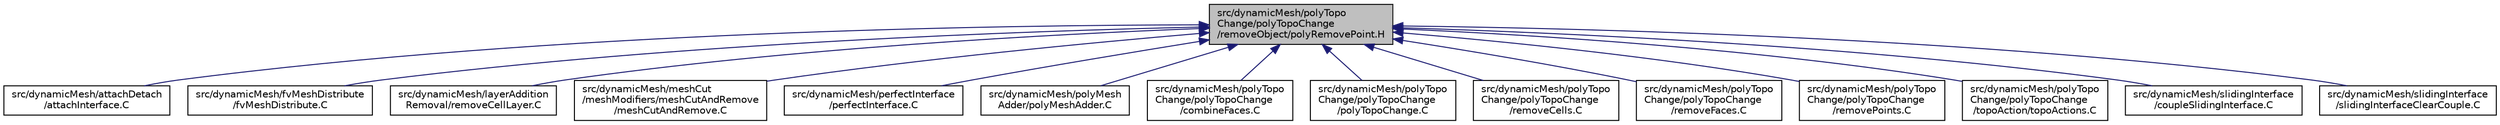 digraph "src/dynamicMesh/polyTopoChange/polyTopoChange/removeObject/polyRemovePoint.H"
{
  bgcolor="transparent";
  edge [fontname="Helvetica",fontsize="10",labelfontname="Helvetica",labelfontsize="10"];
  node [fontname="Helvetica",fontsize="10",shape=record];
  Node55 [label="src/dynamicMesh/polyTopo\lChange/polyTopoChange\l/removeObject/polyRemovePoint.H",height=0.2,width=0.4,color="black", fillcolor="grey75", style="filled", fontcolor="black"];
  Node55 -> Node56 [dir="back",color="midnightblue",fontsize="10",style="solid",fontname="Helvetica"];
  Node56 [label="src/dynamicMesh/attachDetach\l/attachInterface.C",height=0.2,width=0.4,color="black",URL="$a00374.html"];
  Node55 -> Node57 [dir="back",color="midnightblue",fontsize="10",style="solid",fontname="Helvetica"];
  Node57 [label="src/dynamicMesh/fvMeshDistribute\l/fvMeshDistribute.C",height=0.2,width=0.4,color="black",URL="$a00416.html"];
  Node55 -> Node58 [dir="back",color="midnightblue",fontsize="10",style="solid",fontname="Helvetica"];
  Node58 [label="src/dynamicMesh/layerAddition\lRemoval/removeCellLayer.C",height=0.2,width=0.4,color="black",URL="$a00452.html"];
  Node55 -> Node59 [dir="back",color="midnightblue",fontsize="10",style="solid",fontname="Helvetica"];
  Node59 [label="src/dynamicMesh/meshCut\l/meshModifiers/meshCutAndRemove\l/meshCutAndRemove.C",height=0.2,width=0.4,color="black",URL="$a00515.html"];
  Node55 -> Node60 [dir="back",color="midnightblue",fontsize="10",style="solid",fontname="Helvetica"];
  Node60 [label="src/dynamicMesh/perfectInterface\l/perfectInterface.C",height=0.2,width=0.4,color="black",URL="$a00644.html",tooltip="Best thing is probably to look at attachDetach which does almost exactly the same but for the geometr..."];
  Node55 -> Node61 [dir="back",color="midnightblue",fontsize="10",style="solid",fontname="Helvetica"];
  Node61 [label="src/dynamicMesh/polyMesh\lAdder/polyMeshAdder.C",height=0.2,width=0.4,color="black",URL="$a00674.html"];
  Node55 -> Node62 [dir="back",color="midnightblue",fontsize="10",style="solid",fontname="Helvetica"];
  Node62 [label="src/dynamicMesh/polyTopo\lChange/polyTopoChange\l/combineFaces.C",height=0.2,width=0.4,color="black",URL="$a00728.html"];
  Node55 -> Node63 [dir="back",color="midnightblue",fontsize="10",style="solid",fontname="Helvetica"];
  Node63 [label="src/dynamicMesh/polyTopo\lChange/polyTopoChange\l/polyTopoChange.C",height=0.2,width=0.4,color="black",URL="$a00788.html"];
  Node55 -> Node64 [dir="back",color="midnightblue",fontsize="10",style="solid",fontname="Helvetica"];
  Node64 [label="src/dynamicMesh/polyTopo\lChange/polyTopoChange\l/removeCells.C",height=0.2,width=0.4,color="black",URL="$a00818.html"];
  Node55 -> Node65 [dir="back",color="midnightblue",fontsize="10",style="solid",fontname="Helvetica"];
  Node65 [label="src/dynamicMesh/polyTopo\lChange/polyTopoChange\l/removeFaces.C",height=0.2,width=0.4,color="black",URL="$a41531.html"];
  Node55 -> Node66 [dir="back",color="midnightblue",fontsize="10",style="solid",fontname="Helvetica"];
  Node66 [label="src/dynamicMesh/polyTopo\lChange/polyTopoChange\l/removePoints.C",height=0.2,width=0.4,color="black",URL="$a00839.html"];
  Node55 -> Node67 [dir="back",color="midnightblue",fontsize="10",style="solid",fontname="Helvetica"];
  Node67 [label="src/dynamicMesh/polyTopo\lChange/polyTopoChange\l/topoAction/topoActions.C",height=0.2,width=0.4,color="black",URL="$a00854.html"];
  Node55 -> Node68 [dir="back",color="midnightblue",fontsize="10",style="solid",fontname="Helvetica"];
  Node68 [label="src/dynamicMesh/slidingInterface\l/coupleSlidingInterface.C",height=0.2,width=0.4,color="black",URL="$a00878.html"];
  Node55 -> Node69 [dir="back",color="midnightblue",fontsize="10",style="solid",fontname="Helvetica"];
  Node69 [label="src/dynamicMesh/slidingInterface\l/slidingInterfaceClearCouple.C",height=0.2,width=0.4,color="black",URL="$a00914.html"];
}

